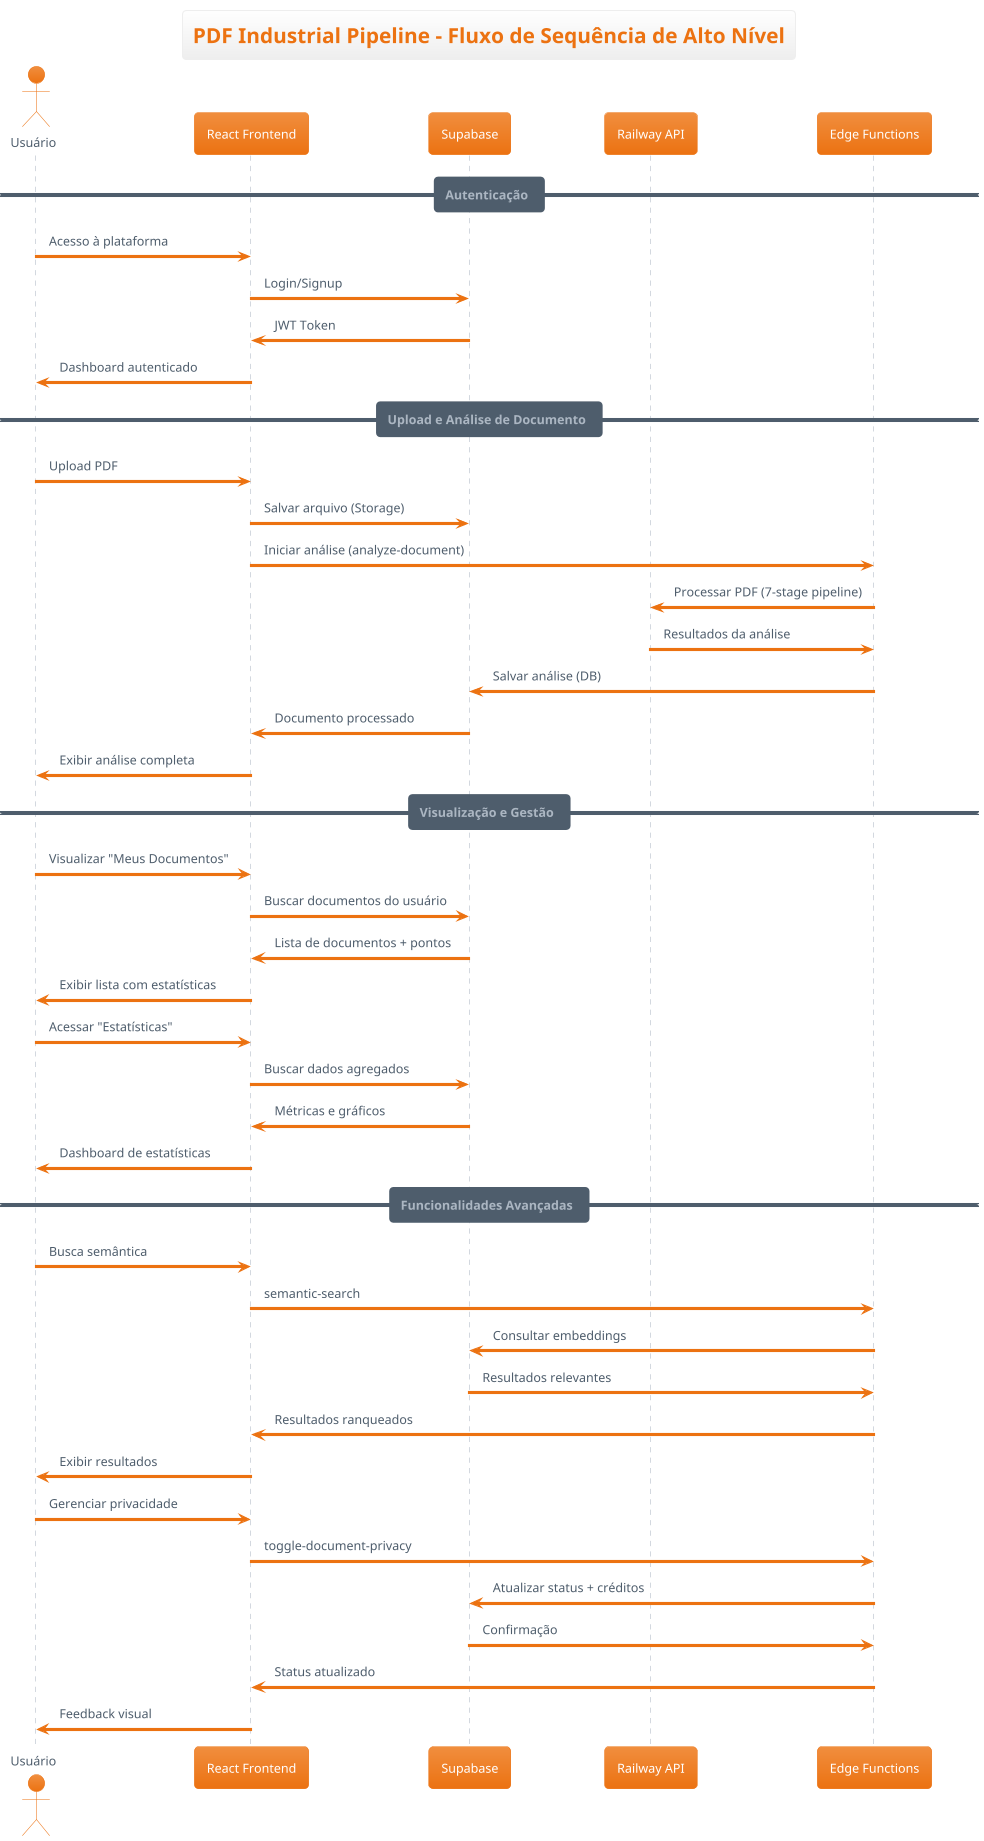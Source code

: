 @startuml
!theme aws-orange
title PDF Industrial Pipeline - Fluxo de Sequência de Alto Nível

actor "Usuário" as user
participant "React Frontend" as frontend
participant "Supabase" as supabase
participant "Railway API" as railway
participant "Edge Functions" as functions

== Autenticação ==
user -> frontend: Acesso à plataforma
frontend -> supabase: Login/Signup
supabase -> frontend: JWT Token
frontend -> user: Dashboard autenticado

== Upload e Análise de Documento ==
user -> frontend: Upload PDF
frontend -> supabase: Salvar arquivo (Storage)
frontend -> functions: Iniciar análise (analyze-document)
functions -> railway: Processar PDF (7-stage pipeline)
railway -> functions: Resultados da análise
functions -> supabase: Salvar análise (DB)
supabase -> frontend: Documento processado
frontend -> user: Exibir análise completa

== Visualização e Gestão ==
user -> frontend: Visualizar "Meus Documentos"
frontend -> supabase: Buscar documentos do usuário
supabase -> frontend: Lista de documentos + pontos
frontend -> user: Exibir lista com estatísticas

user -> frontend: Acessar "Estatísticas"
frontend -> supabase: Buscar dados agregados
supabase -> frontend: Métricas e gráficos
frontend -> user: Dashboard de estatísticas

== Funcionalidades Avançadas ==
user -> frontend: Busca semântica
frontend -> functions: semantic-search
functions -> supabase: Consultar embeddings
supabase -> functions: Resultados relevantes
functions -> frontend: Resultados ranqueados
frontend -> user: Exibir resultados

user -> frontend: Gerenciar privacidade
frontend -> functions: toggle-document-privacy
functions -> supabase: Atualizar status + créditos
supabase -> functions: Confirmação
functions -> frontend: Status atualizado
frontend -> user: Feedback visual

@enduml